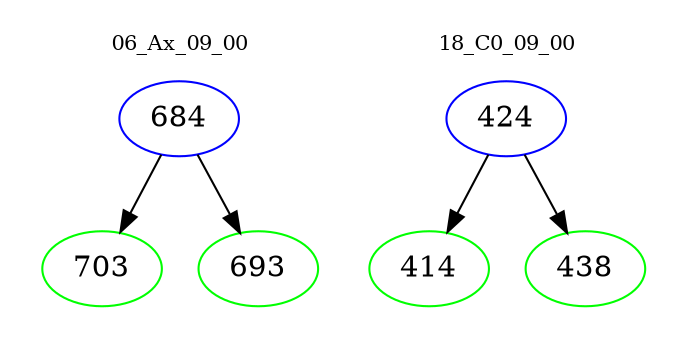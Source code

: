 digraph{
subgraph cluster_0 {
color = white
label = "06_Ax_09_00";
fontsize=10;
T0_684 [label="684", color="blue"]
T0_684 -> T0_703 [color="black"]
T0_703 [label="703", color="green"]
T0_684 -> T0_693 [color="black"]
T0_693 [label="693", color="green"]
}
subgraph cluster_1 {
color = white
label = "18_C0_09_00";
fontsize=10;
T1_424 [label="424", color="blue"]
T1_424 -> T1_414 [color="black"]
T1_414 [label="414", color="green"]
T1_424 -> T1_438 [color="black"]
T1_438 [label="438", color="green"]
}
}
